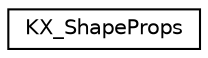 digraph G
{
  edge [fontname="Helvetica",fontsize="10",labelfontname="Helvetica",labelfontsize="10"];
  node [fontname="Helvetica",fontsize="10",shape=record];
  rankdir=LR;
  Node1 [label="KX_ShapeProps",height=0.2,width=0.4,color="black", fillcolor="white", style="filled",URL="$d5/d19/structKX__ShapeProps.html"];
}
